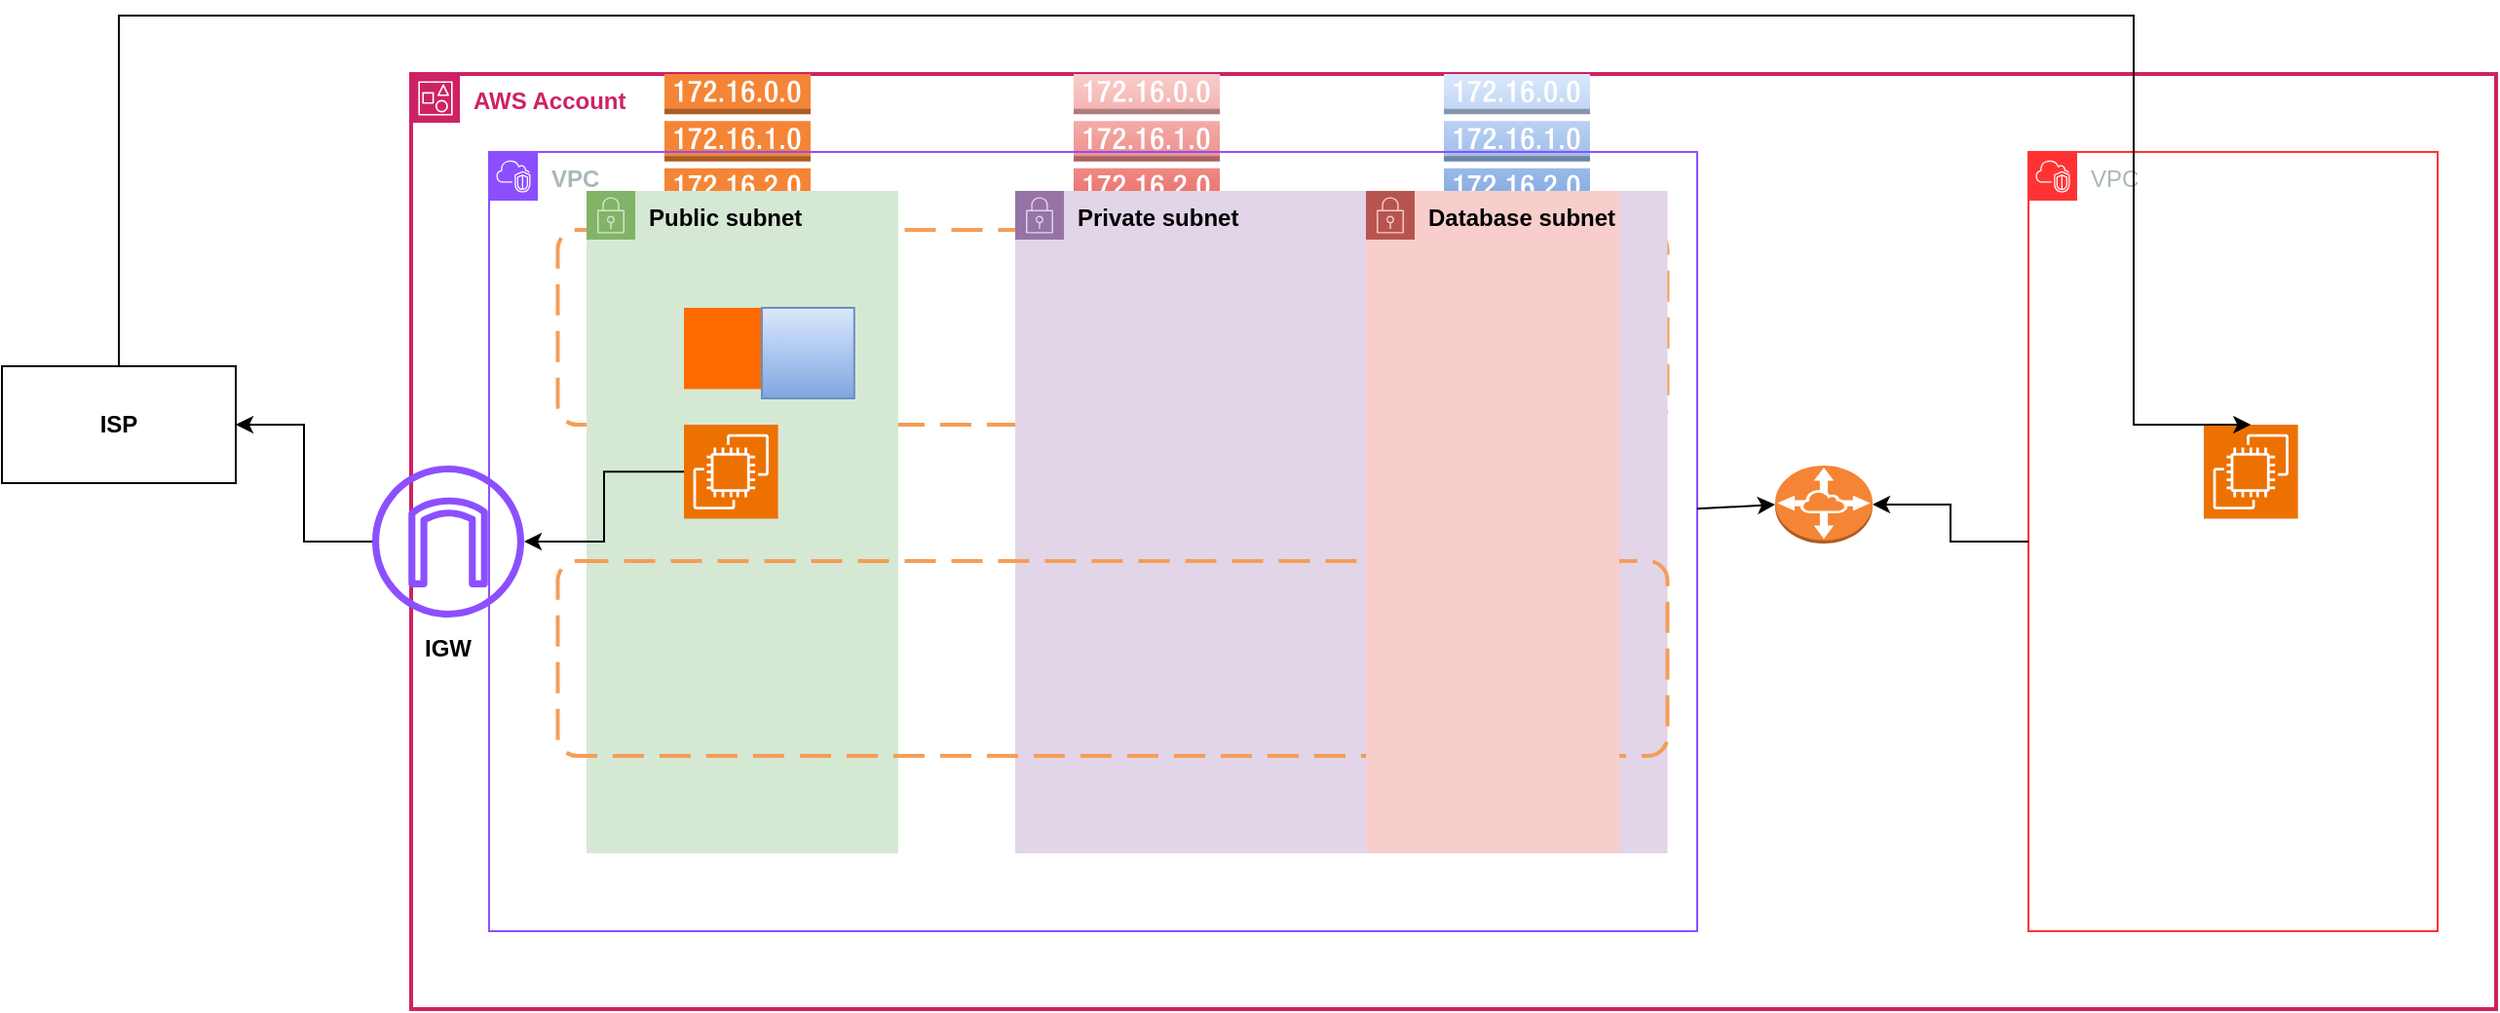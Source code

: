<mxfile version="28.2.8">
  <diagram name="Page-1" id="RnsVzHbDTSLkHd1pyYcR">
    <mxGraphModel dx="1892" dy="561" grid="1" gridSize="10" guides="1" tooltips="1" connect="1" arrows="1" fold="1" page="1" pageScale="1" pageWidth="850" pageHeight="1100" math="0" shadow="0">
      <root>
        <mxCell id="0" />
        <mxCell id="1" parent="0" />
        <mxCell id="muZX9E4gW_NY2--OSgxJ-1" value="&lt;b&gt;AWS Account&lt;/b&gt;" style="points=[[0,0],[0.25,0],[0.5,0],[0.75,0],[1,0],[1,0.25],[1,0.5],[1,0.75],[1,1],[0.75,1],[0.5,1],[0.25,1],[0,1],[0,0.75],[0,0.5],[0,0.25]];outlineConnect=0;gradientColor=none;html=1;whiteSpace=wrap;fontSize=12;fontStyle=0;container=1;pointerEvents=0;collapsible=0;recursiveResize=0;shape=mxgraph.aws4.group;grIcon=mxgraph.aws4.group_account;strokeColor=#CD2264;fillColor=none;verticalAlign=top;align=left;spacingLeft=30;fontColor=#CD2264;dashed=0;strokeWidth=2;" vertex="1" parent="1">
          <mxGeometry x="80" y="40" width="1070" height="480" as="geometry" />
        </mxCell>
        <mxCell id="muZX9E4gW_NY2--OSgxJ-3" value="" style="sketch=0;outlineConnect=0;fontColor=#232F3E;gradientColor=none;fillColor=#8C4FFF;strokeColor=none;dashed=0;verticalLabelPosition=bottom;verticalAlign=top;align=center;html=1;fontSize=12;fontStyle=0;aspect=fixed;pointerEvents=1;shape=mxgraph.aws4.internet_gateway;" vertex="1" parent="muZX9E4gW_NY2--OSgxJ-1">
          <mxGeometry x="-20" y="201" width="78" height="78" as="geometry" />
        </mxCell>
        <mxCell id="muZX9E4gW_NY2--OSgxJ-4" value="&lt;b&gt;IGW&lt;/b&gt;" style="text;html=1;whiteSpace=wrap;strokeColor=none;fillColor=none;align=center;verticalAlign=middle;rounded=0;" vertex="1" parent="muZX9E4gW_NY2--OSgxJ-1">
          <mxGeometry x="-11" y="280" width="60" height="30" as="geometry" />
        </mxCell>
        <mxCell id="muZX9E4gW_NY2--OSgxJ-12" value="" style="outlineConnect=0;dashed=0;verticalLabelPosition=bottom;verticalAlign=top;align=center;html=1;shape=mxgraph.aws3.route_table;fillColor=#F58536;gradientColor=none;" vertex="1" parent="muZX9E4gW_NY2--OSgxJ-1">
          <mxGeometry x="130" width="75" height="69" as="geometry" />
        </mxCell>
        <mxCell id="muZX9E4gW_NY2--OSgxJ-13" value="" style="outlineConnect=0;dashed=0;verticalLabelPosition=bottom;verticalAlign=top;align=center;html=1;shape=mxgraph.aws3.route_table;fillColor=#f8cecc;strokeColor=#b85450;gradientColor=#ea6b66;" vertex="1" parent="muZX9E4gW_NY2--OSgxJ-1">
          <mxGeometry x="340" width="75" height="69" as="geometry" />
        </mxCell>
        <mxCell id="muZX9E4gW_NY2--OSgxJ-14" value="" style="outlineConnect=0;dashed=0;verticalLabelPosition=bottom;verticalAlign=top;align=center;html=1;shape=mxgraph.aws3.route_table;fillColor=#dae8fc;strokeColor=#6c8ebf;gradientColor=#7ea6e0;" vertex="1" parent="muZX9E4gW_NY2--OSgxJ-1">
          <mxGeometry x="530" width="75" height="69" as="geometry" />
        </mxCell>
        <mxCell id="muZX9E4gW_NY2--OSgxJ-18" value="VPC" style="points=[[0,0],[0.25,0],[0.5,0],[0.75,0],[1,0],[1,0.25],[1,0.5],[1,0.75],[1,1],[0.75,1],[0.5,1],[0.25,1],[0,1],[0,0.75],[0,0.5],[0,0.25]];outlineConnect=0;gradientColor=none;html=1;whiteSpace=wrap;fontSize=12;fontStyle=0;container=1;pointerEvents=0;collapsible=0;recursiveResize=0;shape=mxgraph.aws4.group;grIcon=mxgraph.aws4.group_vpc2;strokeColor=#FF3333;fillColor=none;verticalAlign=top;align=left;spacingLeft=30;fontColor=#AAB7B8;dashed=0;" vertex="1" parent="muZX9E4gW_NY2--OSgxJ-1">
          <mxGeometry x="830" y="40" width="210" height="400" as="geometry" />
        </mxCell>
        <mxCell id="muZX9E4gW_NY2--OSgxJ-19" value="" style="sketch=0;points=[[0,0,0],[0.25,0,0],[0.5,0,0],[0.75,0,0],[1,0,0],[0,1,0],[0.25,1,0],[0.5,1,0],[0.75,1,0],[1,1,0],[0,0.25,0],[0,0.5,0],[0,0.75,0],[1,0.25,0],[1,0.5,0],[1,0.75,0]];outlineConnect=0;fontColor=#232F3E;fillColor=#ED7100;strokeColor=#ffffff;dashed=0;verticalLabelPosition=bottom;verticalAlign=top;align=center;html=1;fontSize=12;fontStyle=0;aspect=fixed;shape=mxgraph.aws4.resourceIcon;resIcon=mxgraph.aws4.ec2;" vertex="1" parent="muZX9E4gW_NY2--OSgxJ-18">
          <mxGeometry x="90" y="140" width="48.3" height="48.3" as="geometry" />
        </mxCell>
        <mxCell id="muZX9E4gW_NY2--OSgxJ-24" value="" style="outlineConnect=0;dashed=0;verticalLabelPosition=bottom;verticalAlign=top;align=center;html=1;shape=mxgraph.aws3.vpc_peering;fillColor=#F58534;gradientColor=none;" vertex="1" parent="muZX9E4gW_NY2--OSgxJ-1">
          <mxGeometry x="700" y="201" width="50" height="40" as="geometry" />
        </mxCell>
        <mxCell id="muZX9E4gW_NY2--OSgxJ-26" style="edgeStyle=orthogonalEdgeStyle;rounded=0;orthogonalLoop=1;jettySize=auto;html=1;entryX=1;entryY=0.5;entryDx=0;entryDy=0;entryPerimeter=0;" edge="1" parent="muZX9E4gW_NY2--OSgxJ-1" source="muZX9E4gW_NY2--OSgxJ-18" target="muZX9E4gW_NY2--OSgxJ-24">
          <mxGeometry relative="1" as="geometry" />
        </mxCell>
        <mxCell id="muZX9E4gW_NY2--OSgxJ-2" value="&lt;b&gt;VPC&lt;/b&gt;" style="points=[[0,0],[0.25,0],[0.5,0],[0.75,0],[1,0],[1,0.25],[1,0.5],[1,0.75],[1,1],[0.75,1],[0.5,1],[0.25,1],[0,1],[0,0.75],[0,0.5],[0,0.25]];outlineConnect=0;gradientColor=none;html=1;whiteSpace=wrap;fontSize=12;fontStyle=0;container=1;pointerEvents=0;collapsible=0;recursiveResize=0;shape=mxgraph.aws4.group;grIcon=mxgraph.aws4.group_vpc2;strokeColor=#8C4FFF;fillColor=none;verticalAlign=top;align=left;spacingLeft=30;fontColor=#AAB7B8;dashed=0;" vertex="1" parent="1">
          <mxGeometry x="120" y="80" width="620" height="400" as="geometry" />
        </mxCell>
        <mxCell id="muZX9E4gW_NY2--OSgxJ-10" value="" style="rounded=1;arcSize=10;dashed=1;strokeColor=#F59D56;fillColor=none;gradientColor=none;dashPattern=8 4;strokeWidth=2;glass=1;" vertex="1" parent="muZX9E4gW_NY2--OSgxJ-2">
          <mxGeometry x="35.25" y="40" width="569.5" height="100" as="geometry" />
        </mxCell>
        <mxCell id="muZX9E4gW_NY2--OSgxJ-5" value="&lt;b&gt;Public subnet&lt;/b&gt;" style="points=[[0,0],[0.25,0],[0.5,0],[0.75,0],[1,0],[1,0.25],[1,0.5],[1,0.75],[1,1],[0.75,1],[0.5,1],[0.25,1],[0,1],[0,0.75],[0,0.5],[0,0.25]];outlineConnect=0;html=1;whiteSpace=wrap;fontSize=12;fontStyle=0;container=1;pointerEvents=0;collapsible=0;recursiveResize=0;shape=mxgraph.aws4.group;grIcon=mxgraph.aws4.group_security_group;grStroke=0;strokeColor=#82b366;fillColor=#d5e8d4;verticalAlign=top;align=left;spacingLeft=30;dashed=0;" vertex="1" parent="muZX9E4gW_NY2--OSgxJ-2">
          <mxGeometry x="50" y="20" width="160" height="340" as="geometry" />
        </mxCell>
        <mxCell id="muZX9E4gW_NY2--OSgxJ-17" value="" style="sketch=0;points=[[0,0,0],[0.25,0,0],[0.5,0,0],[0.75,0,0],[1,0,0],[0,1,0],[0.25,1,0],[0.5,1,0],[0.75,1,0],[1,1,0],[0,0.25,0],[0,0.5,0],[0,0.75,0],[1,0.25,0],[1,0.5,0],[1,0.75,0]];outlineConnect=0;fontColor=#232F3E;fillColor=#ED7100;strokeColor=#ffffff;dashed=0;verticalLabelPosition=bottom;verticalAlign=top;align=center;html=1;fontSize=12;fontStyle=0;aspect=fixed;shape=mxgraph.aws4.resourceIcon;resIcon=mxgraph.aws4.ec2;" vertex="1" parent="muZX9E4gW_NY2--OSgxJ-5">
          <mxGeometry x="50" y="120" width="48.3" height="48.3" as="geometry" />
        </mxCell>
        <mxCell id="muZX9E4gW_NY2--OSgxJ-6" value="&lt;b&gt;Private subnet&lt;/b&gt;" style="points=[[0,0],[0.25,0],[0.5,0],[0.75,0],[1,0],[1,0.25],[1,0.5],[1,0.75],[1,1],[0.75,1],[0.5,1],[0.25,1],[0,1],[0,0.75],[0,0.5],[0,0.25]];outlineConnect=0;html=1;whiteSpace=wrap;fontSize=12;fontStyle=0;container=1;pointerEvents=0;collapsible=0;recursiveResize=0;shape=mxgraph.aws4.group;grIcon=mxgraph.aws4.group_security_group;grStroke=0;strokeColor=#9673a6;fillColor=#e1d5e7;verticalAlign=top;align=left;spacingLeft=30;dashed=0;" vertex="1" parent="muZX9E4gW_NY2--OSgxJ-2">
          <mxGeometry x="270" y="20" width="334.75" height="340" as="geometry" />
        </mxCell>
        <mxCell id="muZX9E4gW_NY2--OSgxJ-11" value="" style="rounded=1;arcSize=10;dashed=1;strokeColor=#F59D56;fillColor=none;gradientColor=none;dashPattern=8 4;strokeWidth=2;glass=1;" vertex="1" parent="muZX9E4gW_NY2--OSgxJ-6">
          <mxGeometry x="-234.75" y="190" width="569.5" height="100" as="geometry" />
        </mxCell>
        <mxCell id="muZX9E4gW_NY2--OSgxJ-7" value="&lt;b&gt;Database subnet&lt;/b&gt;" style="points=[[0,0],[0.25,0],[0.5,0],[0.75,0],[1,0],[1,0.25],[1,0.5],[1,0.75],[1,1],[0.75,1],[0.5,1],[0.25,1],[0,1],[0,0.75],[0,0.5],[0,0.25]];outlineConnect=0;html=1;whiteSpace=wrap;fontSize=12;fontStyle=0;container=1;pointerEvents=0;collapsible=0;recursiveResize=0;shape=mxgraph.aws4.group;grIcon=mxgraph.aws4.group_security_group;grStroke=0;strokeColor=#b85450;fillColor=#f8cecc;verticalAlign=top;align=left;spacingLeft=30;dashed=0;" vertex="1" parent="muZX9E4gW_NY2--OSgxJ-2">
          <mxGeometry x="450" y="20" width="130" height="340" as="geometry" />
        </mxCell>
        <mxCell id="muZX9E4gW_NY2--OSgxJ-15" value="" style="points=[];aspect=fixed;html=1;align=center;shadow=0;dashed=0;fillColor=#FF6A00;strokeColor=none;shape=mxgraph.alibaba_cloud.nat_gateway;" vertex="1" parent="muZX9E4gW_NY2--OSgxJ-2">
          <mxGeometry x="100" y="80" width="51.6" height="41.7" as="geometry" />
        </mxCell>
        <mxCell id="muZX9E4gW_NY2--OSgxJ-16" value="" style="points=[];aspect=fixed;html=1;align=center;shadow=0;dashed=0;fillColor=#dae8fc;strokeColor=#6c8ebf;shape=mxgraph.alibaba_cloud.eip_elastic_ip_address;gradientColor=#7ea6e0;" vertex="1" parent="muZX9E4gW_NY2--OSgxJ-2">
          <mxGeometry x="140" y="80" width="47.4" height="46.5" as="geometry" />
        </mxCell>
        <mxCell id="muZX9E4gW_NY2--OSgxJ-20" style="edgeStyle=orthogonalEdgeStyle;rounded=0;orthogonalLoop=1;jettySize=auto;html=1;" edge="1" parent="1" source="muZX9E4gW_NY2--OSgxJ-17" target="muZX9E4gW_NY2--OSgxJ-3">
          <mxGeometry relative="1" as="geometry" />
        </mxCell>
        <mxCell id="muZX9E4gW_NY2--OSgxJ-22" value="&lt;b&gt;ISP&lt;/b&gt;" style="rounded=0;whiteSpace=wrap;html=1;" vertex="1" parent="1">
          <mxGeometry x="-130" y="190" width="120" height="60" as="geometry" />
        </mxCell>
        <mxCell id="muZX9E4gW_NY2--OSgxJ-21" style="edgeStyle=orthogonalEdgeStyle;rounded=0;orthogonalLoop=1;jettySize=auto;html=1;" edge="1" parent="1" source="muZX9E4gW_NY2--OSgxJ-3" target="muZX9E4gW_NY2--OSgxJ-22">
          <mxGeometry relative="1" as="geometry">
            <mxPoint x="-70" y="220" as="targetPoint" />
          </mxGeometry>
        </mxCell>
        <mxCell id="muZX9E4gW_NY2--OSgxJ-23" style="edgeStyle=orthogonalEdgeStyle;rounded=0;orthogonalLoop=1;jettySize=auto;html=1;entryX=0.5;entryY=0;entryDx=0;entryDy=0;entryPerimeter=0;" edge="1" parent="1" source="muZX9E4gW_NY2--OSgxJ-22" target="muZX9E4gW_NY2--OSgxJ-19">
          <mxGeometry relative="1" as="geometry">
            <Array as="points">
              <mxPoint x="-70" y="10" />
              <mxPoint x="964" y="10" />
            </Array>
          </mxGeometry>
        </mxCell>
        <mxCell id="muZX9E4gW_NY2--OSgxJ-25" value="" style="endArrow=classic;html=1;rounded=0;entryX=0;entryY=0.5;entryDx=0;entryDy=0;entryPerimeter=0;" edge="1" parent="1" source="muZX9E4gW_NY2--OSgxJ-2" target="muZX9E4gW_NY2--OSgxJ-24">
          <mxGeometry width="50" height="50" relative="1" as="geometry">
            <mxPoint x="580" y="320" as="sourcePoint" />
            <mxPoint x="630" y="270" as="targetPoint" />
          </mxGeometry>
        </mxCell>
      </root>
    </mxGraphModel>
  </diagram>
</mxfile>
